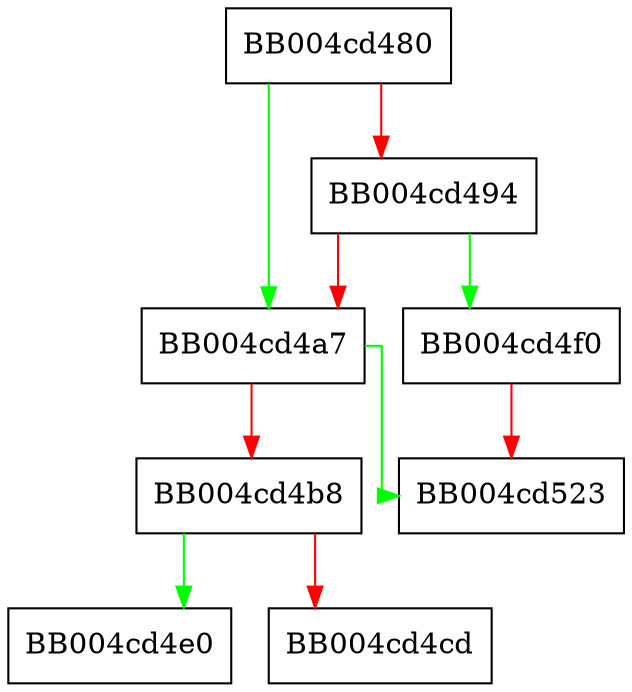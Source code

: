digraph tls_write_records {
  node [shape="box"];
  graph [splines=ortho];
  BB004cd480 -> BB004cd4a7 [color="green"];
  BB004cd480 -> BB004cd494 [color="red"];
  BB004cd494 -> BB004cd4f0 [color="green"];
  BB004cd494 -> BB004cd4a7 [color="red"];
  BB004cd4a7 -> BB004cd523 [color="green"];
  BB004cd4a7 -> BB004cd4b8 [color="red"];
  BB004cd4b8 -> BB004cd4e0 [color="green"];
  BB004cd4b8 -> BB004cd4cd [color="red"];
  BB004cd4f0 -> BB004cd523 [color="red"];
}